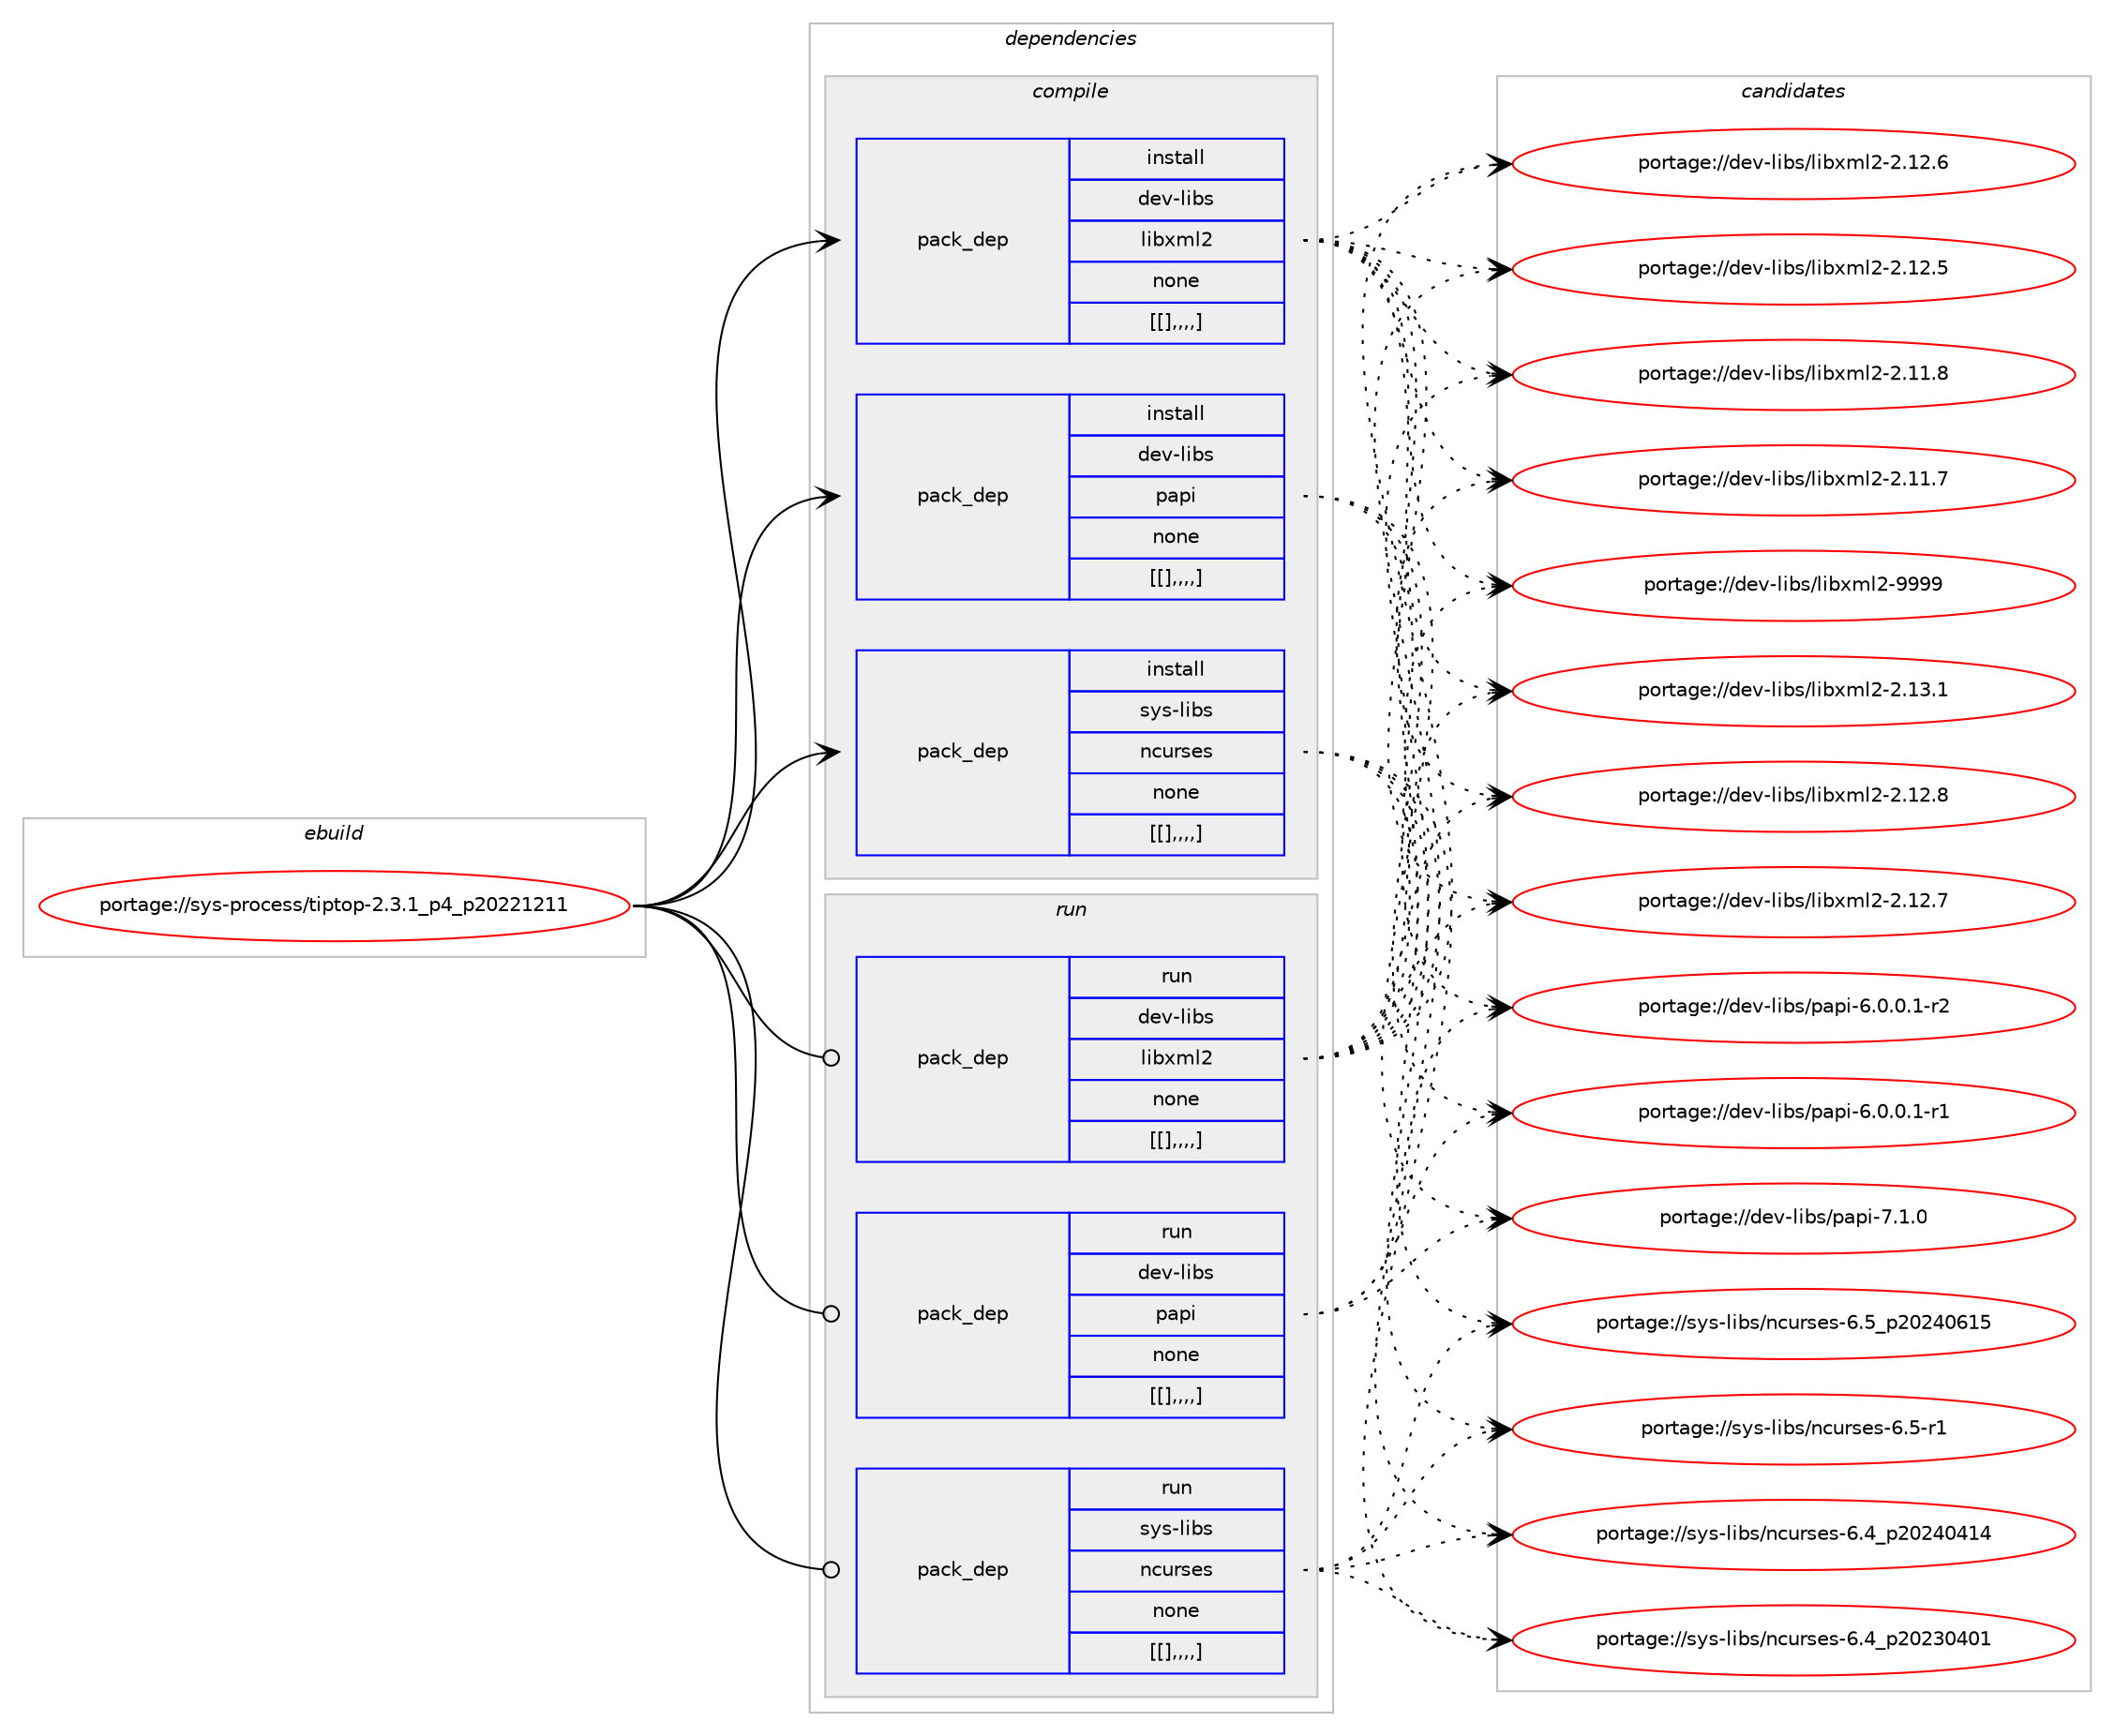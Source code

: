digraph prolog {

# *************
# Graph options
# *************

newrank=true;
concentrate=true;
compound=true;
graph [rankdir=LR,fontname=Helvetica,fontsize=10,ranksep=1.5];#, ranksep=2.5, nodesep=0.2];
edge  [arrowhead=vee];
node  [fontname=Helvetica,fontsize=10];

# **********
# The ebuild
# **********

subgraph cluster_leftcol {
color=gray;
label=<<i>ebuild</i>>;
id [label="portage://sys-process/tiptop-2.3.1_p4_p20221211", color=red, width=4, href="../sys-process/tiptop-2.3.1_p4_p20221211.svg"];
}

# ****************
# The dependencies
# ****************

subgraph cluster_midcol {
color=gray;
label=<<i>dependencies</i>>;
subgraph cluster_compile {
fillcolor="#eeeeee";
style=filled;
label=<<i>compile</i>>;
subgraph pack335702 {
dependency462161 [label=<<TABLE BORDER="0" CELLBORDER="1" CELLSPACING="0" CELLPADDING="4" WIDTH="220"><TR><TD ROWSPAN="6" CELLPADDING="30">pack_dep</TD></TR><TR><TD WIDTH="110">install</TD></TR><TR><TD>dev-libs</TD></TR><TR><TD>libxml2</TD></TR><TR><TD>none</TD></TR><TR><TD>[[],,,,]</TD></TR></TABLE>>, shape=none, color=blue];
}
id:e -> dependency462161:w [weight=20,style="solid",arrowhead="vee"];
subgraph pack335703 {
dependency462162 [label=<<TABLE BORDER="0" CELLBORDER="1" CELLSPACING="0" CELLPADDING="4" WIDTH="220"><TR><TD ROWSPAN="6" CELLPADDING="30">pack_dep</TD></TR><TR><TD WIDTH="110">install</TD></TR><TR><TD>dev-libs</TD></TR><TR><TD>papi</TD></TR><TR><TD>none</TD></TR><TR><TD>[[],,,,]</TD></TR></TABLE>>, shape=none, color=blue];
}
id:e -> dependency462162:w [weight=20,style="solid",arrowhead="vee"];
subgraph pack335704 {
dependency462163 [label=<<TABLE BORDER="0" CELLBORDER="1" CELLSPACING="0" CELLPADDING="4" WIDTH="220"><TR><TD ROWSPAN="6" CELLPADDING="30">pack_dep</TD></TR><TR><TD WIDTH="110">install</TD></TR><TR><TD>sys-libs</TD></TR><TR><TD>ncurses</TD></TR><TR><TD>none</TD></TR><TR><TD>[[],,,,]</TD></TR></TABLE>>, shape=none, color=blue];
}
id:e -> dependency462163:w [weight=20,style="solid",arrowhead="vee"];
}
subgraph cluster_compileandrun {
fillcolor="#eeeeee";
style=filled;
label=<<i>compile and run</i>>;
}
subgraph cluster_run {
fillcolor="#eeeeee";
style=filled;
label=<<i>run</i>>;
subgraph pack335705 {
dependency462164 [label=<<TABLE BORDER="0" CELLBORDER="1" CELLSPACING="0" CELLPADDING="4" WIDTH="220"><TR><TD ROWSPAN="6" CELLPADDING="30">pack_dep</TD></TR><TR><TD WIDTH="110">run</TD></TR><TR><TD>dev-libs</TD></TR><TR><TD>libxml2</TD></TR><TR><TD>none</TD></TR><TR><TD>[[],,,,]</TD></TR></TABLE>>, shape=none, color=blue];
}
id:e -> dependency462164:w [weight=20,style="solid",arrowhead="odot"];
subgraph pack335706 {
dependency462165 [label=<<TABLE BORDER="0" CELLBORDER="1" CELLSPACING="0" CELLPADDING="4" WIDTH="220"><TR><TD ROWSPAN="6" CELLPADDING="30">pack_dep</TD></TR><TR><TD WIDTH="110">run</TD></TR><TR><TD>dev-libs</TD></TR><TR><TD>papi</TD></TR><TR><TD>none</TD></TR><TR><TD>[[],,,,]</TD></TR></TABLE>>, shape=none, color=blue];
}
id:e -> dependency462165:w [weight=20,style="solid",arrowhead="odot"];
subgraph pack335707 {
dependency462166 [label=<<TABLE BORDER="0" CELLBORDER="1" CELLSPACING="0" CELLPADDING="4" WIDTH="220"><TR><TD ROWSPAN="6" CELLPADDING="30">pack_dep</TD></TR><TR><TD WIDTH="110">run</TD></TR><TR><TD>sys-libs</TD></TR><TR><TD>ncurses</TD></TR><TR><TD>none</TD></TR><TR><TD>[[],,,,]</TD></TR></TABLE>>, shape=none, color=blue];
}
id:e -> dependency462166:w [weight=20,style="solid",arrowhead="odot"];
}
}

# **************
# The candidates
# **************

subgraph cluster_choices {
rank=same;
color=gray;
label=<<i>candidates</i>>;

subgraph choice335702 {
color=black;
nodesep=1;
choice10010111845108105981154710810598120109108504557575757 [label="portage://dev-libs/libxml2-9999", color=red, width=4,href="../dev-libs/libxml2-9999.svg"];
choice100101118451081059811547108105981201091085045504649514649 [label="portage://dev-libs/libxml2-2.13.1", color=red, width=4,href="../dev-libs/libxml2-2.13.1.svg"];
choice100101118451081059811547108105981201091085045504649504656 [label="portage://dev-libs/libxml2-2.12.8", color=red, width=4,href="../dev-libs/libxml2-2.12.8.svg"];
choice100101118451081059811547108105981201091085045504649504655 [label="portage://dev-libs/libxml2-2.12.7", color=red, width=4,href="../dev-libs/libxml2-2.12.7.svg"];
choice100101118451081059811547108105981201091085045504649504654 [label="portage://dev-libs/libxml2-2.12.6", color=red, width=4,href="../dev-libs/libxml2-2.12.6.svg"];
choice100101118451081059811547108105981201091085045504649504653 [label="portage://dev-libs/libxml2-2.12.5", color=red, width=4,href="../dev-libs/libxml2-2.12.5.svg"];
choice100101118451081059811547108105981201091085045504649494656 [label="portage://dev-libs/libxml2-2.11.8", color=red, width=4,href="../dev-libs/libxml2-2.11.8.svg"];
choice100101118451081059811547108105981201091085045504649494655 [label="portage://dev-libs/libxml2-2.11.7", color=red, width=4,href="../dev-libs/libxml2-2.11.7.svg"];
dependency462161:e -> choice10010111845108105981154710810598120109108504557575757:w [style=dotted,weight="100"];
dependency462161:e -> choice100101118451081059811547108105981201091085045504649514649:w [style=dotted,weight="100"];
dependency462161:e -> choice100101118451081059811547108105981201091085045504649504656:w [style=dotted,weight="100"];
dependency462161:e -> choice100101118451081059811547108105981201091085045504649504655:w [style=dotted,weight="100"];
dependency462161:e -> choice100101118451081059811547108105981201091085045504649504654:w [style=dotted,weight="100"];
dependency462161:e -> choice100101118451081059811547108105981201091085045504649504653:w [style=dotted,weight="100"];
dependency462161:e -> choice100101118451081059811547108105981201091085045504649494656:w [style=dotted,weight="100"];
dependency462161:e -> choice100101118451081059811547108105981201091085045504649494655:w [style=dotted,weight="100"];
}
subgraph choice335703 {
color=black;
nodesep=1;
choice10010111845108105981154711297112105455546494648 [label="portage://dev-libs/papi-7.1.0", color=red, width=4,href="../dev-libs/papi-7.1.0.svg"];
choice1001011184510810598115471129711210545544648464846494511450 [label="portage://dev-libs/papi-6.0.0.1-r2", color=red, width=4,href="../dev-libs/papi-6.0.0.1-r2.svg"];
choice1001011184510810598115471129711210545544648464846494511449 [label="portage://dev-libs/papi-6.0.0.1-r1", color=red, width=4,href="../dev-libs/papi-6.0.0.1-r1.svg"];
dependency462162:e -> choice10010111845108105981154711297112105455546494648:w [style=dotted,weight="100"];
dependency462162:e -> choice1001011184510810598115471129711210545544648464846494511450:w [style=dotted,weight="100"];
dependency462162:e -> choice1001011184510810598115471129711210545544648464846494511449:w [style=dotted,weight="100"];
}
subgraph choice335704 {
color=black;
nodesep=1;
choice1151211154510810598115471109911711411510111545544653951125048505248544953 [label="portage://sys-libs/ncurses-6.5_p20240615", color=red, width=4,href="../sys-libs/ncurses-6.5_p20240615.svg"];
choice11512111545108105981154711099117114115101115455446534511449 [label="portage://sys-libs/ncurses-6.5-r1", color=red, width=4,href="../sys-libs/ncurses-6.5-r1.svg"];
choice1151211154510810598115471109911711411510111545544652951125048505248524952 [label="portage://sys-libs/ncurses-6.4_p20240414", color=red, width=4,href="../sys-libs/ncurses-6.4_p20240414.svg"];
choice1151211154510810598115471109911711411510111545544652951125048505148524849 [label="portage://sys-libs/ncurses-6.4_p20230401", color=red, width=4,href="../sys-libs/ncurses-6.4_p20230401.svg"];
dependency462163:e -> choice1151211154510810598115471109911711411510111545544653951125048505248544953:w [style=dotted,weight="100"];
dependency462163:e -> choice11512111545108105981154711099117114115101115455446534511449:w [style=dotted,weight="100"];
dependency462163:e -> choice1151211154510810598115471109911711411510111545544652951125048505248524952:w [style=dotted,weight="100"];
dependency462163:e -> choice1151211154510810598115471109911711411510111545544652951125048505148524849:w [style=dotted,weight="100"];
}
subgraph choice335705 {
color=black;
nodesep=1;
choice10010111845108105981154710810598120109108504557575757 [label="portage://dev-libs/libxml2-9999", color=red, width=4,href="../dev-libs/libxml2-9999.svg"];
choice100101118451081059811547108105981201091085045504649514649 [label="portage://dev-libs/libxml2-2.13.1", color=red, width=4,href="../dev-libs/libxml2-2.13.1.svg"];
choice100101118451081059811547108105981201091085045504649504656 [label="portage://dev-libs/libxml2-2.12.8", color=red, width=4,href="../dev-libs/libxml2-2.12.8.svg"];
choice100101118451081059811547108105981201091085045504649504655 [label="portage://dev-libs/libxml2-2.12.7", color=red, width=4,href="../dev-libs/libxml2-2.12.7.svg"];
choice100101118451081059811547108105981201091085045504649504654 [label="portage://dev-libs/libxml2-2.12.6", color=red, width=4,href="../dev-libs/libxml2-2.12.6.svg"];
choice100101118451081059811547108105981201091085045504649504653 [label="portage://dev-libs/libxml2-2.12.5", color=red, width=4,href="../dev-libs/libxml2-2.12.5.svg"];
choice100101118451081059811547108105981201091085045504649494656 [label="portage://dev-libs/libxml2-2.11.8", color=red, width=4,href="../dev-libs/libxml2-2.11.8.svg"];
choice100101118451081059811547108105981201091085045504649494655 [label="portage://dev-libs/libxml2-2.11.7", color=red, width=4,href="../dev-libs/libxml2-2.11.7.svg"];
dependency462164:e -> choice10010111845108105981154710810598120109108504557575757:w [style=dotted,weight="100"];
dependency462164:e -> choice100101118451081059811547108105981201091085045504649514649:w [style=dotted,weight="100"];
dependency462164:e -> choice100101118451081059811547108105981201091085045504649504656:w [style=dotted,weight="100"];
dependency462164:e -> choice100101118451081059811547108105981201091085045504649504655:w [style=dotted,weight="100"];
dependency462164:e -> choice100101118451081059811547108105981201091085045504649504654:w [style=dotted,weight="100"];
dependency462164:e -> choice100101118451081059811547108105981201091085045504649504653:w [style=dotted,weight="100"];
dependency462164:e -> choice100101118451081059811547108105981201091085045504649494656:w [style=dotted,weight="100"];
dependency462164:e -> choice100101118451081059811547108105981201091085045504649494655:w [style=dotted,weight="100"];
}
subgraph choice335706 {
color=black;
nodesep=1;
choice10010111845108105981154711297112105455546494648 [label="portage://dev-libs/papi-7.1.0", color=red, width=4,href="../dev-libs/papi-7.1.0.svg"];
choice1001011184510810598115471129711210545544648464846494511450 [label="portage://dev-libs/papi-6.0.0.1-r2", color=red, width=4,href="../dev-libs/papi-6.0.0.1-r2.svg"];
choice1001011184510810598115471129711210545544648464846494511449 [label="portage://dev-libs/papi-6.0.0.1-r1", color=red, width=4,href="../dev-libs/papi-6.0.0.1-r1.svg"];
dependency462165:e -> choice10010111845108105981154711297112105455546494648:w [style=dotted,weight="100"];
dependency462165:e -> choice1001011184510810598115471129711210545544648464846494511450:w [style=dotted,weight="100"];
dependency462165:e -> choice1001011184510810598115471129711210545544648464846494511449:w [style=dotted,weight="100"];
}
subgraph choice335707 {
color=black;
nodesep=1;
choice1151211154510810598115471109911711411510111545544653951125048505248544953 [label="portage://sys-libs/ncurses-6.5_p20240615", color=red, width=4,href="../sys-libs/ncurses-6.5_p20240615.svg"];
choice11512111545108105981154711099117114115101115455446534511449 [label="portage://sys-libs/ncurses-6.5-r1", color=red, width=4,href="../sys-libs/ncurses-6.5-r1.svg"];
choice1151211154510810598115471109911711411510111545544652951125048505248524952 [label="portage://sys-libs/ncurses-6.4_p20240414", color=red, width=4,href="../sys-libs/ncurses-6.4_p20240414.svg"];
choice1151211154510810598115471109911711411510111545544652951125048505148524849 [label="portage://sys-libs/ncurses-6.4_p20230401", color=red, width=4,href="../sys-libs/ncurses-6.4_p20230401.svg"];
dependency462166:e -> choice1151211154510810598115471109911711411510111545544653951125048505248544953:w [style=dotted,weight="100"];
dependency462166:e -> choice11512111545108105981154711099117114115101115455446534511449:w [style=dotted,weight="100"];
dependency462166:e -> choice1151211154510810598115471109911711411510111545544652951125048505248524952:w [style=dotted,weight="100"];
dependency462166:e -> choice1151211154510810598115471109911711411510111545544652951125048505148524849:w [style=dotted,weight="100"];
}
}

}
